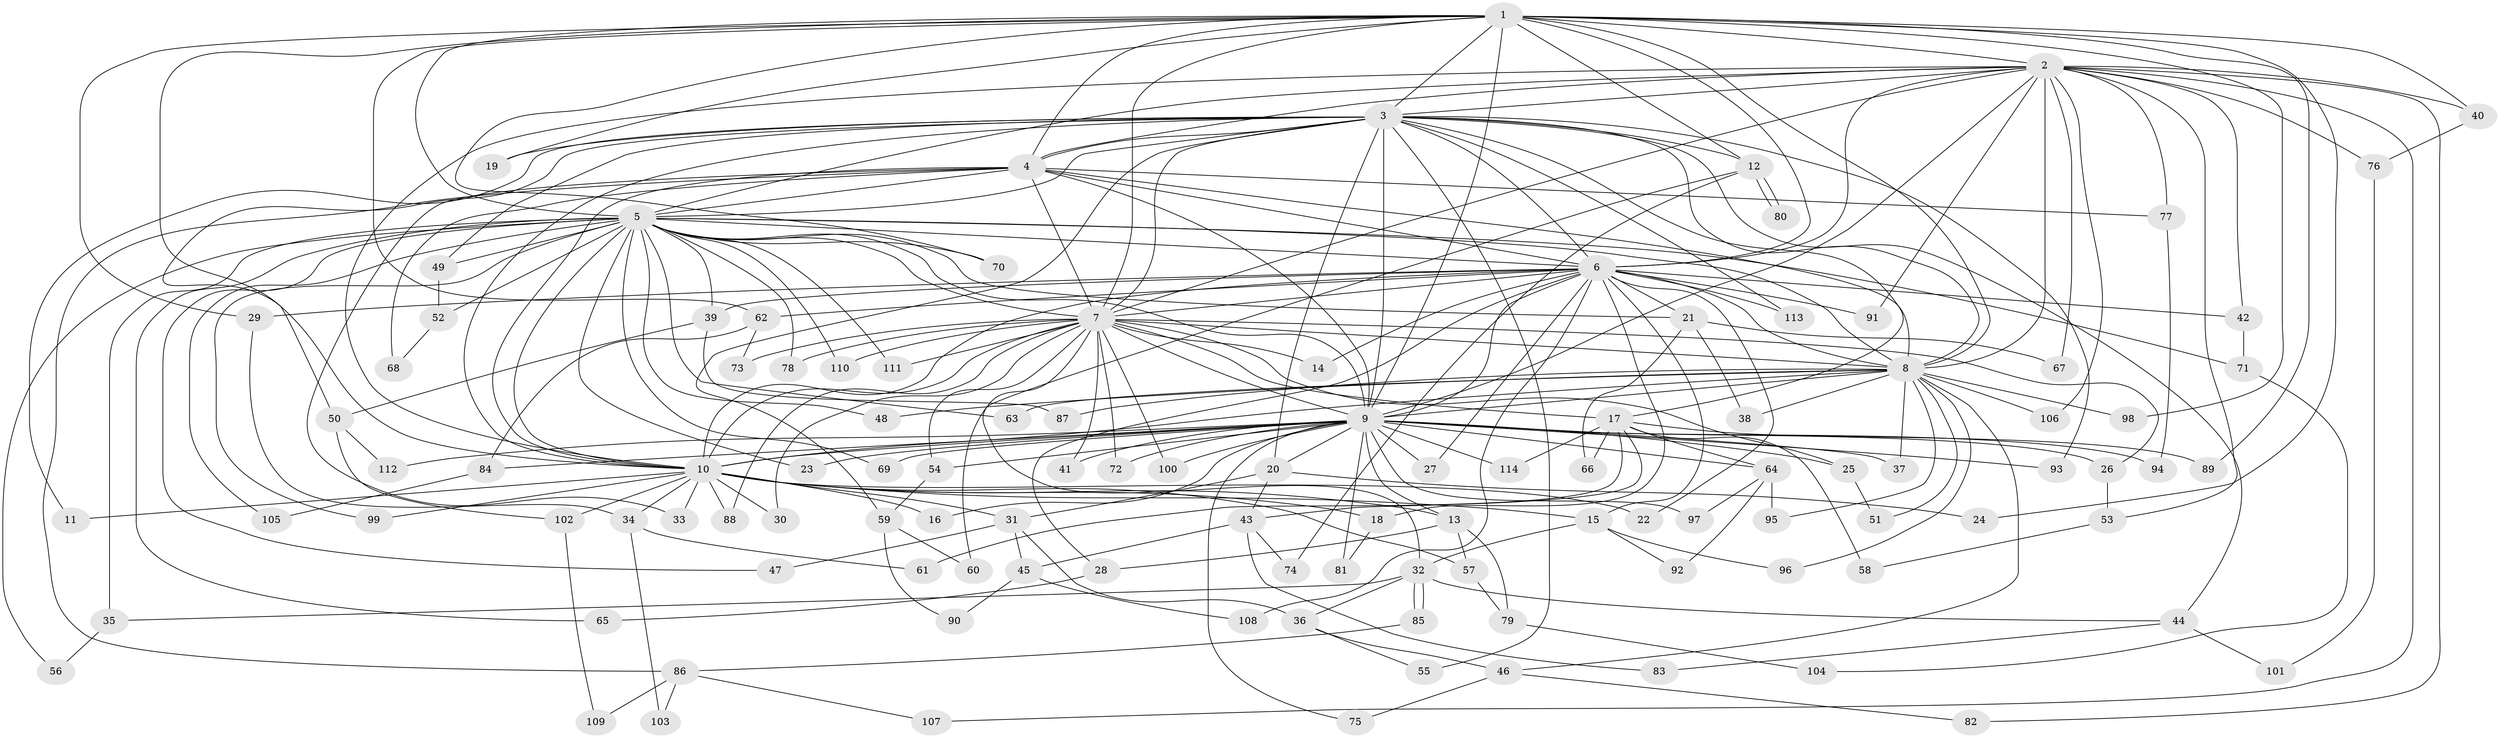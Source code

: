 // Generated by graph-tools (version 1.1) at 2025/01/03/09/25 03:01:29]
// undirected, 114 vertices, 253 edges
graph export_dot {
graph [start="1"]
  node [color=gray90,style=filled];
  1;
  2;
  3;
  4;
  5;
  6;
  7;
  8;
  9;
  10;
  11;
  12;
  13;
  14;
  15;
  16;
  17;
  18;
  19;
  20;
  21;
  22;
  23;
  24;
  25;
  26;
  27;
  28;
  29;
  30;
  31;
  32;
  33;
  34;
  35;
  36;
  37;
  38;
  39;
  40;
  41;
  42;
  43;
  44;
  45;
  46;
  47;
  48;
  49;
  50;
  51;
  52;
  53;
  54;
  55;
  56;
  57;
  58;
  59;
  60;
  61;
  62;
  63;
  64;
  65;
  66;
  67;
  68;
  69;
  70;
  71;
  72;
  73;
  74;
  75;
  76;
  77;
  78;
  79;
  80;
  81;
  82;
  83;
  84;
  85;
  86;
  87;
  88;
  89;
  90;
  91;
  92;
  93;
  94;
  95;
  96;
  97;
  98;
  99;
  100;
  101;
  102;
  103;
  104;
  105;
  106;
  107;
  108;
  109;
  110;
  111;
  112;
  113;
  114;
  1 -- 2;
  1 -- 3;
  1 -- 4;
  1 -- 5;
  1 -- 6;
  1 -- 7;
  1 -- 8;
  1 -- 9;
  1 -- 10;
  1 -- 12;
  1 -- 19;
  1 -- 24;
  1 -- 29;
  1 -- 40;
  1 -- 62;
  1 -- 70;
  1 -- 89;
  1 -- 98;
  2 -- 3;
  2 -- 4;
  2 -- 5;
  2 -- 6;
  2 -- 7;
  2 -- 8;
  2 -- 9;
  2 -- 10;
  2 -- 40;
  2 -- 42;
  2 -- 53;
  2 -- 67;
  2 -- 76;
  2 -- 77;
  2 -- 82;
  2 -- 91;
  2 -- 106;
  2 -- 107;
  3 -- 4;
  3 -- 5;
  3 -- 6;
  3 -- 7;
  3 -- 8;
  3 -- 9;
  3 -- 10;
  3 -- 11;
  3 -- 12;
  3 -- 17;
  3 -- 19;
  3 -- 20;
  3 -- 44;
  3 -- 49;
  3 -- 50;
  3 -- 55;
  3 -- 59;
  3 -- 93;
  3 -- 113;
  4 -- 5;
  4 -- 6;
  4 -- 7;
  4 -- 8;
  4 -- 9;
  4 -- 10;
  4 -- 33;
  4 -- 68;
  4 -- 77;
  4 -- 86;
  5 -- 6;
  5 -- 7;
  5 -- 8;
  5 -- 9;
  5 -- 10;
  5 -- 21;
  5 -- 23;
  5 -- 35;
  5 -- 39;
  5 -- 47;
  5 -- 48;
  5 -- 49;
  5 -- 52;
  5 -- 56;
  5 -- 63;
  5 -- 65;
  5 -- 69;
  5 -- 70;
  5 -- 71;
  5 -- 78;
  5 -- 99;
  5 -- 105;
  5 -- 110;
  5 -- 111;
  6 -- 7;
  6 -- 8;
  6 -- 9;
  6 -- 10;
  6 -- 14;
  6 -- 15;
  6 -- 18;
  6 -- 21;
  6 -- 22;
  6 -- 27;
  6 -- 28;
  6 -- 29;
  6 -- 39;
  6 -- 42;
  6 -- 62;
  6 -- 91;
  6 -- 108;
  6 -- 113;
  7 -- 8;
  7 -- 9;
  7 -- 10;
  7 -- 14;
  7 -- 17;
  7 -- 25;
  7 -- 26;
  7 -- 30;
  7 -- 32;
  7 -- 41;
  7 -- 54;
  7 -- 72;
  7 -- 73;
  7 -- 78;
  7 -- 88;
  7 -- 100;
  7 -- 110;
  7 -- 111;
  8 -- 9;
  8 -- 10;
  8 -- 37;
  8 -- 38;
  8 -- 46;
  8 -- 48;
  8 -- 51;
  8 -- 63;
  8 -- 87;
  8 -- 95;
  8 -- 96;
  8 -- 98;
  8 -- 106;
  9 -- 10;
  9 -- 13;
  9 -- 16;
  9 -- 20;
  9 -- 23;
  9 -- 25;
  9 -- 26;
  9 -- 27;
  9 -- 37;
  9 -- 41;
  9 -- 54;
  9 -- 64;
  9 -- 69;
  9 -- 72;
  9 -- 75;
  9 -- 81;
  9 -- 84;
  9 -- 93;
  9 -- 94;
  9 -- 97;
  9 -- 100;
  9 -- 112;
  9 -- 114;
  10 -- 11;
  10 -- 13;
  10 -- 15;
  10 -- 16;
  10 -- 18;
  10 -- 22;
  10 -- 30;
  10 -- 31;
  10 -- 33;
  10 -- 34;
  10 -- 57;
  10 -- 88;
  10 -- 99;
  10 -- 102;
  12 -- 60;
  12 -- 74;
  12 -- 80;
  12 -- 80;
  13 -- 28;
  13 -- 57;
  13 -- 79;
  15 -- 32;
  15 -- 92;
  15 -- 96;
  17 -- 43;
  17 -- 58;
  17 -- 61;
  17 -- 64;
  17 -- 66;
  17 -- 89;
  17 -- 114;
  18 -- 81;
  20 -- 24;
  20 -- 31;
  20 -- 43;
  21 -- 38;
  21 -- 66;
  21 -- 67;
  25 -- 51;
  26 -- 53;
  28 -- 65;
  29 -- 34;
  31 -- 36;
  31 -- 45;
  31 -- 47;
  32 -- 35;
  32 -- 36;
  32 -- 44;
  32 -- 85;
  32 -- 85;
  34 -- 61;
  34 -- 103;
  35 -- 56;
  36 -- 46;
  36 -- 55;
  39 -- 50;
  39 -- 87;
  40 -- 76;
  42 -- 71;
  43 -- 45;
  43 -- 74;
  43 -- 83;
  44 -- 83;
  44 -- 101;
  45 -- 90;
  45 -- 108;
  46 -- 75;
  46 -- 82;
  49 -- 52;
  50 -- 102;
  50 -- 112;
  52 -- 68;
  53 -- 58;
  54 -- 59;
  57 -- 79;
  59 -- 60;
  59 -- 90;
  62 -- 73;
  62 -- 84;
  64 -- 92;
  64 -- 95;
  64 -- 97;
  71 -- 104;
  76 -- 101;
  77 -- 94;
  79 -- 104;
  84 -- 105;
  85 -- 86;
  86 -- 103;
  86 -- 107;
  86 -- 109;
  102 -- 109;
}

